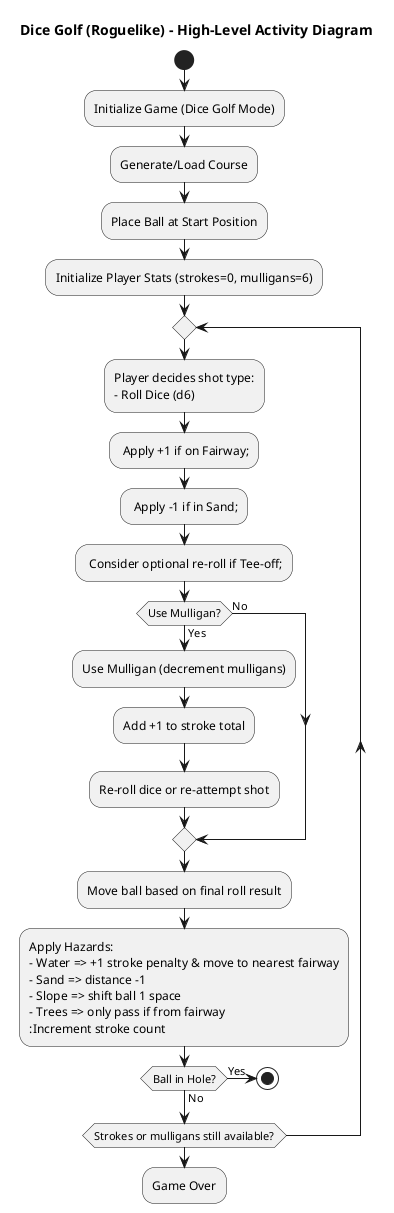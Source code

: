 @startuml DG
title "Dice Golf (Roguelike) - High-Level Activity Diagram"

start
:Initialize Game (Dice Golf Mode);
:Generate/Load Course;
:Place Ball at Start Position;
:Initialize Player Stats (strokes=0, mulligans=6);

repeat
  :Player decides shot type:
  - Roll Dice (d6);
  - Apply +1 if on Fairway;
  - Apply -1 if in Sand;
  - Consider optional re-roll if Tee-off;
  if (Use Mulligan?) then (Yes)
    :Use Mulligan (decrement mulligans);
    :Add +1 to stroke total;
    :Re-roll dice or re-attempt shot;
  else (No)
  endif

  :Move ball based on final roll result;
  :Apply Hazards:
  - Water => +1 stroke penalty & move to nearest fairway
  - Sand => distance -1
  - Slope => shift ball 1 space
  - Trees => only pass if from fairway
  :Increment stroke count;

  if (Ball in Hole?) then (Yes)
    stop
  else (No)
  endif
repeat while (Strokes or mulligans still available?)

:Game Over;
@enduml